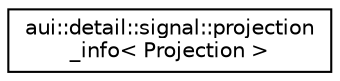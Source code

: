 digraph "Graphical Class Hierarchy"
{
 // LATEX_PDF_SIZE
  edge [fontname="Helvetica",fontsize="10",labelfontname="Helvetica",labelfontsize="10"];
  node [fontname="Helvetica",fontsize="10",shape=record];
  rankdir="LR";
  Node0 [label="aui::detail::signal::projection\l_info\< Projection \>",height=0.2,width=0.4,color="black", fillcolor="white", style="filled",URL="$structaui_1_1detail_1_1signal_1_1projection__info_3_01Projection_01_4.html",tooltip=" "];
}
